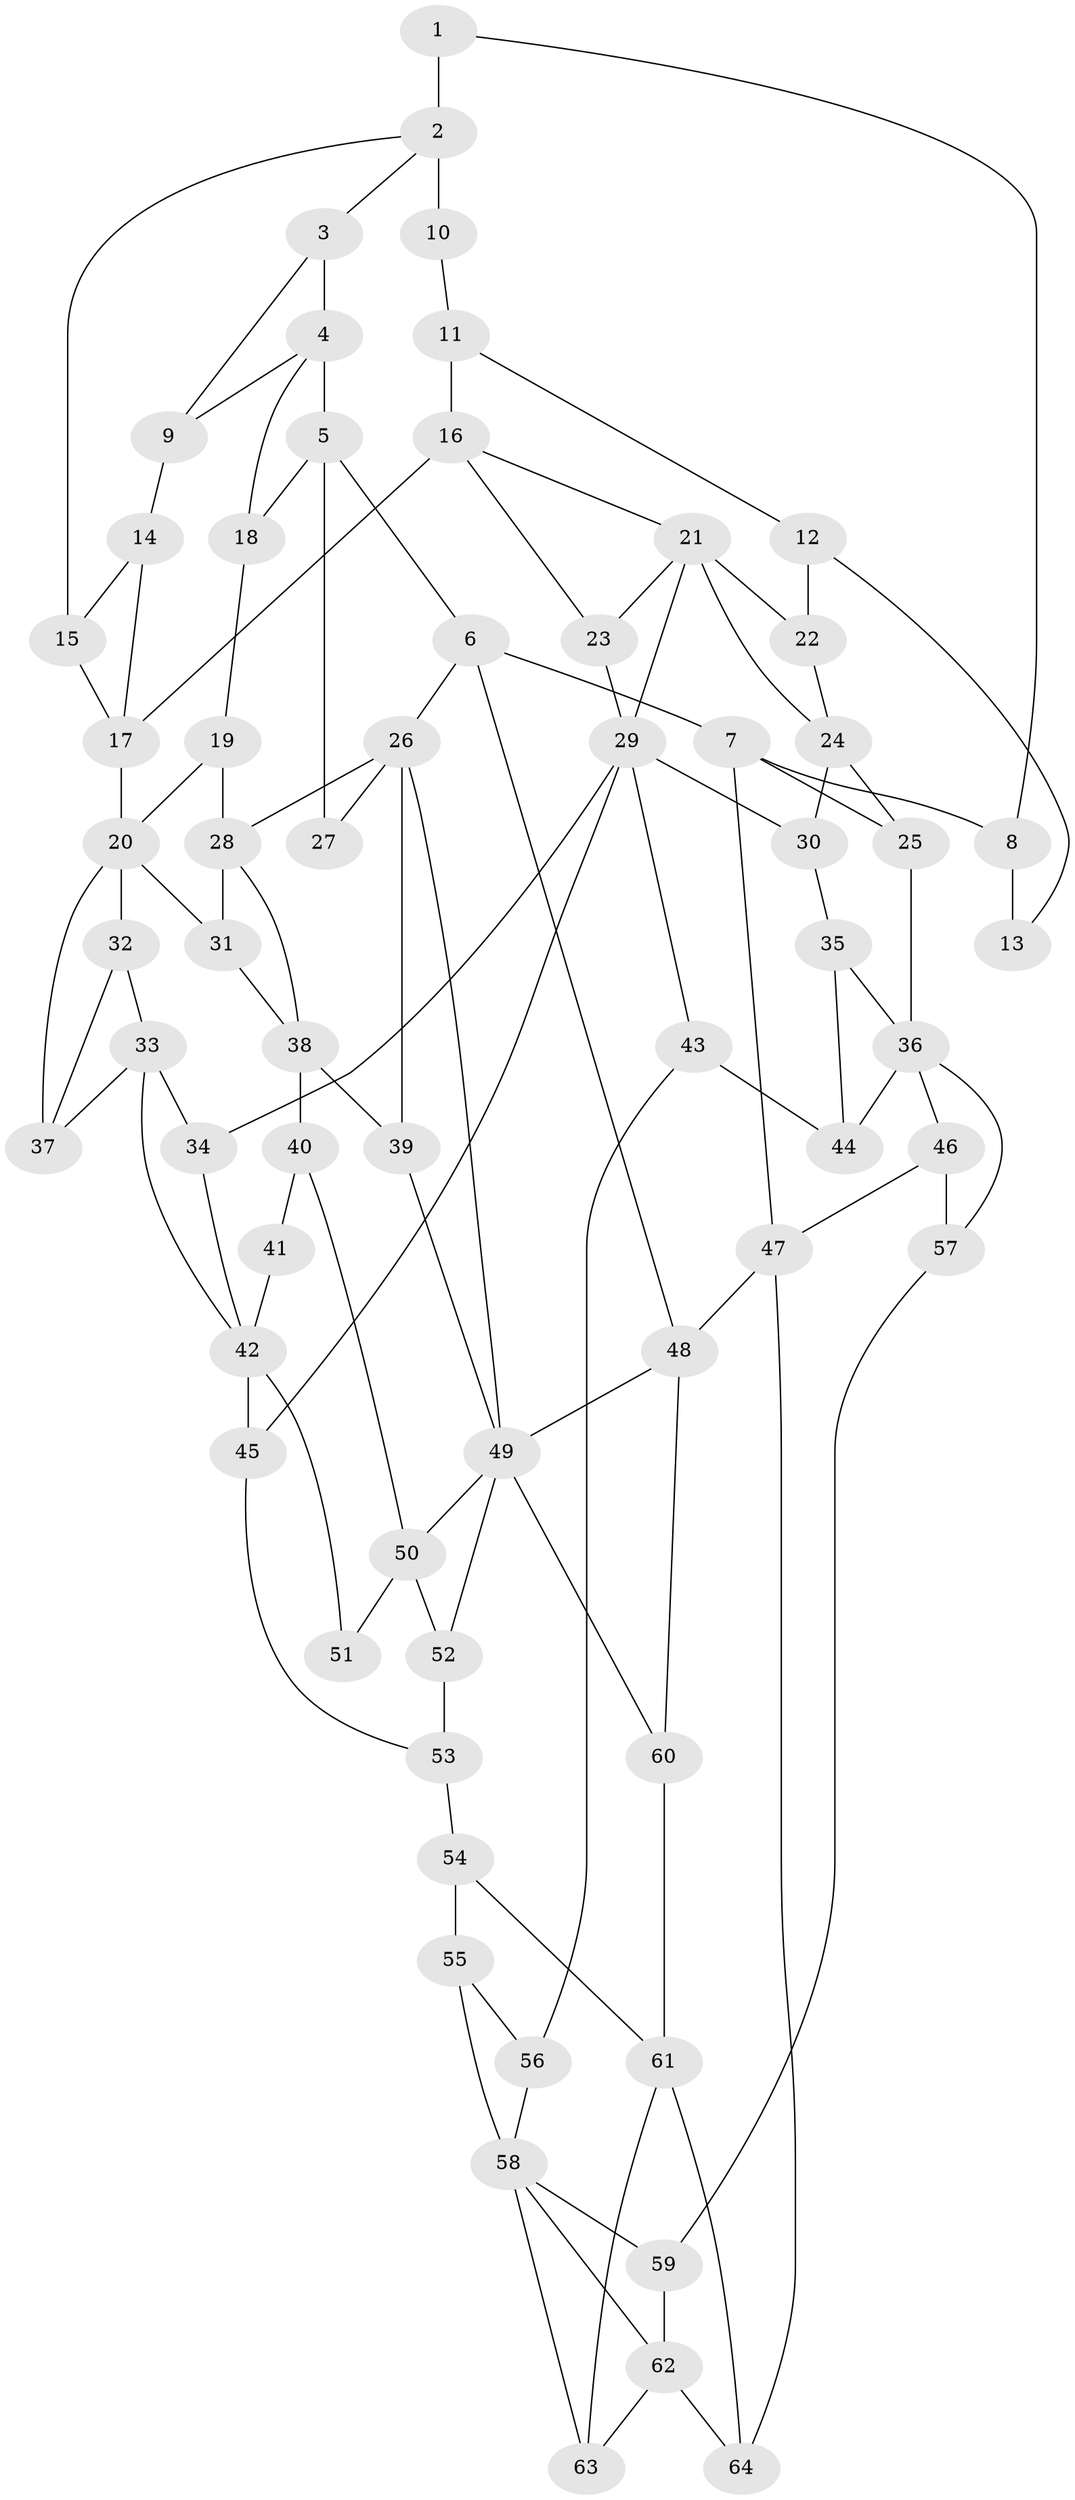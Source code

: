 // original degree distribution, {3: 0.015625, 5: 0.578125, 4: 0.2109375, 6: 0.1953125}
// Generated by graph-tools (version 1.1) at 2025/38/03/09/25 02:38:36]
// undirected, 64 vertices, 110 edges
graph export_dot {
graph [start="1"]
  node [color=gray90,style=filled];
  1;
  2;
  3;
  4;
  5;
  6;
  7;
  8;
  9;
  10;
  11;
  12;
  13;
  14;
  15;
  16;
  17;
  18;
  19;
  20;
  21;
  22;
  23;
  24;
  25;
  26;
  27;
  28;
  29;
  30;
  31;
  32;
  33;
  34;
  35;
  36;
  37;
  38;
  39;
  40;
  41;
  42;
  43;
  44;
  45;
  46;
  47;
  48;
  49;
  50;
  51;
  52;
  53;
  54;
  55;
  56;
  57;
  58;
  59;
  60;
  61;
  62;
  63;
  64;
  1 -- 2 [weight=2.0];
  1 -- 8 [weight=1.0];
  2 -- 3 [weight=1.0];
  2 -- 10 [weight=2.0];
  2 -- 15 [weight=1.0];
  3 -- 4 [weight=1.0];
  3 -- 9 [weight=1.0];
  4 -- 5 [weight=3.0];
  4 -- 9 [weight=1.0];
  4 -- 18 [weight=1.0];
  5 -- 6 [weight=1.0];
  5 -- 18 [weight=1.0];
  5 -- 27 [weight=1.0];
  6 -- 7 [weight=1.0];
  6 -- 26 [weight=1.0];
  6 -- 48 [weight=1.0];
  7 -- 8 [weight=1.0];
  7 -- 25 [weight=1.0];
  7 -- 47 [weight=1.0];
  8 -- 13 [weight=2.0];
  9 -- 14 [weight=1.0];
  10 -- 11 [weight=1.0];
  11 -- 12 [weight=1.0];
  11 -- 16 [weight=1.0];
  12 -- 13 [weight=1.0];
  12 -- 22 [weight=1.0];
  14 -- 15 [weight=1.0];
  14 -- 17 [weight=1.0];
  15 -- 17 [weight=1.0];
  16 -- 17 [weight=2.0];
  16 -- 21 [weight=1.0];
  16 -- 23 [weight=1.0];
  17 -- 20 [weight=2.0];
  18 -- 19 [weight=1.0];
  19 -- 20 [weight=1.0];
  19 -- 28 [weight=1.0];
  20 -- 31 [weight=1.0];
  20 -- 32 [weight=1.0];
  20 -- 37 [weight=1.0];
  21 -- 22 [weight=2.0];
  21 -- 23 [weight=1.0];
  21 -- 24 [weight=1.0];
  21 -- 29 [weight=1.0];
  22 -- 24 [weight=1.0];
  23 -- 29 [weight=1.0];
  24 -- 25 [weight=2.0];
  24 -- 30 [weight=1.0];
  25 -- 36 [weight=2.0];
  26 -- 27 [weight=2.0];
  26 -- 28 [weight=1.0];
  26 -- 39 [weight=1.0];
  26 -- 49 [weight=1.0];
  28 -- 31 [weight=1.0];
  28 -- 38 [weight=1.0];
  29 -- 30 [weight=1.0];
  29 -- 34 [weight=1.0];
  29 -- 43 [weight=1.0];
  29 -- 45 [weight=1.0];
  30 -- 35 [weight=1.0];
  31 -- 38 [weight=1.0];
  32 -- 33 [weight=1.0];
  32 -- 37 [weight=1.0];
  33 -- 34 [weight=1.0];
  33 -- 37 [weight=1.0];
  33 -- 42 [weight=1.0];
  34 -- 42 [weight=1.0];
  35 -- 36 [weight=1.0];
  35 -- 44 [weight=1.0];
  36 -- 44 [weight=1.0];
  36 -- 46 [weight=1.0];
  36 -- 57 [weight=1.0];
  38 -- 39 [weight=2.0];
  38 -- 40 [weight=2.0];
  39 -- 49 [weight=1.0];
  40 -- 41 [weight=1.0];
  40 -- 50 [weight=1.0];
  41 -- 42 [weight=2.0];
  42 -- 45 [weight=1.0];
  42 -- 51 [weight=1.0];
  43 -- 44 [weight=1.0];
  43 -- 56 [weight=1.0];
  45 -- 53 [weight=1.0];
  46 -- 47 [weight=1.0];
  46 -- 57 [weight=1.0];
  47 -- 48 [weight=1.0];
  47 -- 64 [weight=1.0];
  48 -- 49 [weight=1.0];
  48 -- 60 [weight=1.0];
  49 -- 50 [weight=1.0];
  49 -- 52 [weight=1.0];
  49 -- 60 [weight=1.0];
  50 -- 51 [weight=2.0];
  50 -- 52 [weight=2.0];
  52 -- 53 [weight=1.0];
  53 -- 54 [weight=1.0];
  54 -- 55 [weight=1.0];
  54 -- 61 [weight=1.0];
  55 -- 56 [weight=1.0];
  55 -- 58 [weight=1.0];
  56 -- 58 [weight=1.0];
  57 -- 59 [weight=1.0];
  58 -- 59 [weight=1.0];
  58 -- 62 [weight=1.0];
  58 -- 63 [weight=1.0];
  59 -- 62 [weight=1.0];
  60 -- 61 [weight=2.0];
  61 -- 63 [weight=1.0];
  61 -- 64 [weight=2.0];
  62 -- 63 [weight=1.0];
  62 -- 64 [weight=1.0];
}
